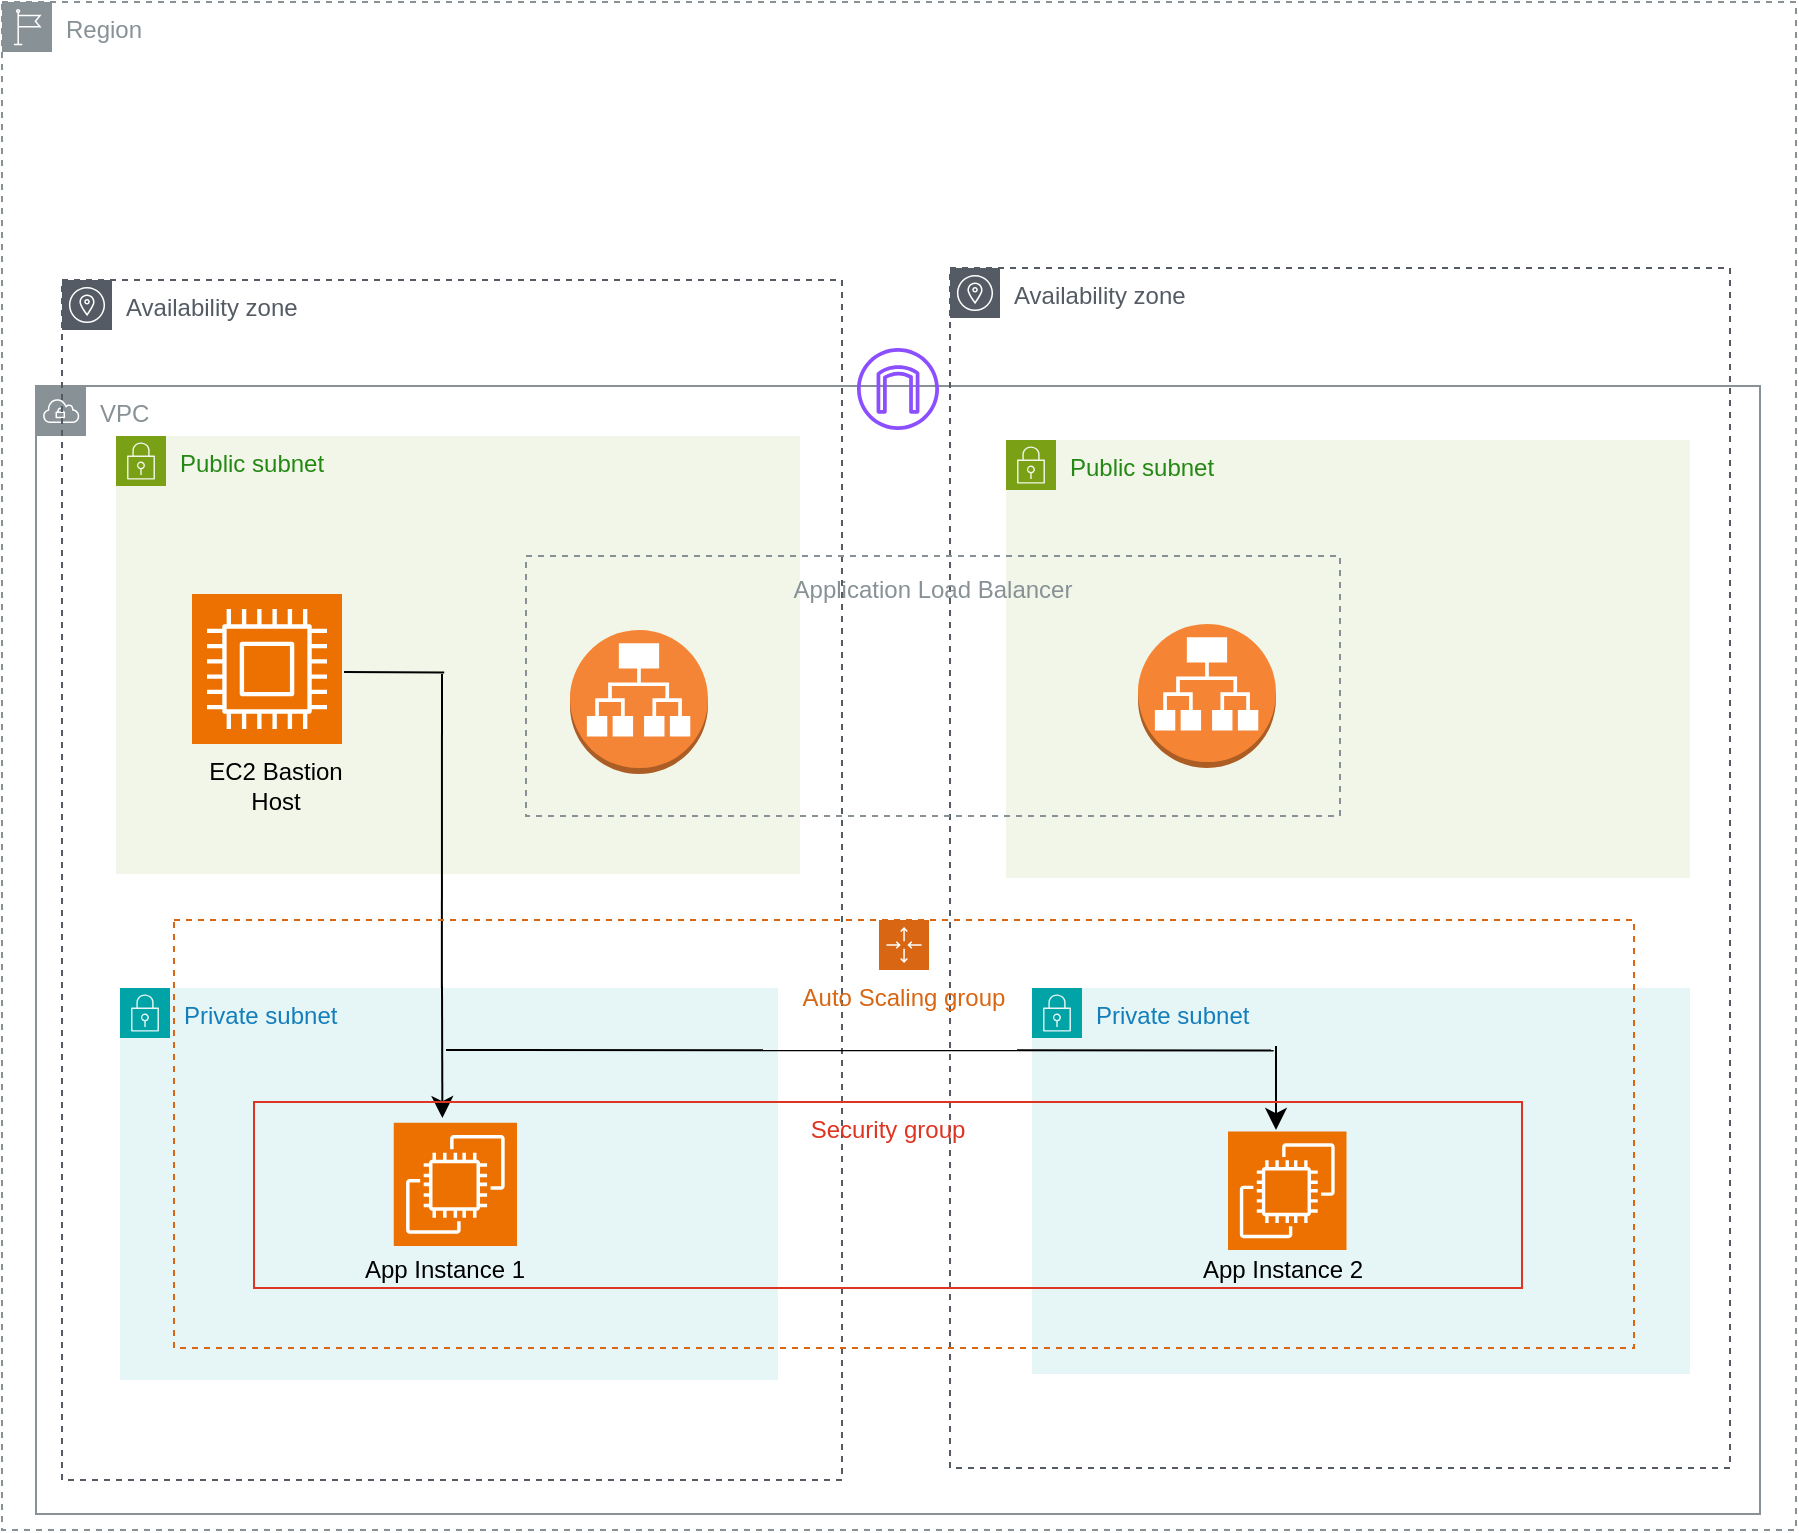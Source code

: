 <mxfile version="26.1.1">
  <diagram name="Page-1" id="dRqQN23ut3cL4cNerAWu">
    <mxGraphModel dx="2074" dy="1588" grid="0" gridSize="10" guides="1" tooltips="1" connect="1" arrows="1" fold="1" page="0" pageScale="1" pageWidth="850" pageHeight="1100" math="0" shadow="0">
      <root>
        <mxCell id="0" />
        <mxCell id="1" parent="0" />
        <mxCell id="wcx3B6jDhubxXja1B4H8-3" value="Region" style="sketch=0;outlineConnect=0;gradientColor=none;html=1;whiteSpace=wrap;fontSize=12;fontStyle=0;shape=mxgraph.aws4.group;grIcon=mxgraph.aws4.group_region;strokeColor=#879196;fillColor=none;verticalAlign=top;align=left;spacingLeft=30;fontColor=#879196;dashed=1;" vertex="1" parent="1">
          <mxGeometry x="-195" y="-501" width="897" height="764" as="geometry" />
        </mxCell>
        <mxCell id="wcx3B6jDhubxXja1B4H8-4" value="VPC" style="sketch=0;outlineConnect=0;gradientColor=none;html=1;whiteSpace=wrap;fontSize=12;fontStyle=0;shape=mxgraph.aws4.group;grIcon=mxgraph.aws4.group_vpc;strokeColor=#879196;fillColor=none;verticalAlign=top;align=left;spacingLeft=30;fontColor=#879196;dashed=0;" vertex="1" parent="1">
          <mxGeometry x="-178" y="-309" width="862" height="564" as="geometry" />
        </mxCell>
        <mxCell id="wcx3B6jDhubxXja1B4H8-5" value="Availability zone" style="sketch=0;outlineConnect=0;gradientColor=none;html=1;whiteSpace=wrap;fontSize=12;fontStyle=0;shape=mxgraph.aws4.group;grIcon=mxgraph.aws4.group_availability_zone;strokeColor=#545B64;fillColor=none;verticalAlign=top;align=left;spacingLeft=30;fontColor=#545B64;dashed=1;" vertex="1" parent="1">
          <mxGeometry x="-165" y="-362" width="390" height="600" as="geometry" />
        </mxCell>
        <mxCell id="wcx3B6jDhubxXja1B4H8-6" value="Availability zone" style="sketch=0;outlineConnect=0;gradientColor=none;html=1;whiteSpace=wrap;fontSize=12;fontStyle=0;shape=mxgraph.aws4.group;grIcon=mxgraph.aws4.group_availability_zone;strokeColor=#545B64;fillColor=none;verticalAlign=top;align=left;spacingLeft=30;fontColor=#545B64;dashed=1;" vertex="1" parent="1">
          <mxGeometry x="279" y="-368" width="390" height="600" as="geometry" />
        </mxCell>
        <mxCell id="wcx3B6jDhubxXja1B4H8-7" value="Public subnet" style="points=[[0,0],[0.25,0],[0.5,0],[0.75,0],[1,0],[1,0.25],[1,0.5],[1,0.75],[1,1],[0.75,1],[0.5,1],[0.25,1],[0,1],[0,0.75],[0,0.5],[0,0.25]];outlineConnect=0;gradientColor=none;html=1;whiteSpace=wrap;fontSize=12;fontStyle=0;container=1;pointerEvents=0;collapsible=0;recursiveResize=0;shape=mxgraph.aws4.group;grIcon=mxgraph.aws4.group_security_group;grStroke=0;strokeColor=#7AA116;fillColor=#F2F6E8;verticalAlign=top;align=left;spacingLeft=30;fontColor=#248814;dashed=0;" vertex="1" parent="1">
          <mxGeometry x="-138" y="-284" width="342" height="219" as="geometry" />
        </mxCell>
        <mxCell id="wcx3B6jDhubxXja1B4H8-25" value="" style="sketch=0;points=[[0,0,0],[0.25,0,0],[0.5,0,0],[0.75,0,0],[1,0,0],[0,1,0],[0.25,1,0],[0.5,1,0],[0.75,1,0],[1,1,0],[0,0.25,0],[0,0.5,0],[0,0.75,0],[1,0.25,0],[1,0.5,0],[1,0.75,0]];outlineConnect=0;fontColor=#232F3E;fillColor=#ED7100;strokeColor=#ffffff;dashed=0;verticalLabelPosition=bottom;verticalAlign=top;align=center;html=1;fontSize=12;fontStyle=0;aspect=fixed;shape=mxgraph.aws4.resourceIcon;resIcon=mxgraph.aws4.compute;" vertex="1" parent="wcx3B6jDhubxXja1B4H8-7">
          <mxGeometry x="38" y="79" width="75" height="75" as="geometry" />
        </mxCell>
        <mxCell id="wcx3B6jDhubxXja1B4H8-32" value="" style="endArrow=none;html=1;rounded=0;fontSize=12;startSize=8;endSize=8;curved=1;exitX=0.487;exitY=0.632;exitDx=0;exitDy=0;exitPerimeter=0;" edge="1" parent="wcx3B6jDhubxXja1B4H8-7" source="wcx3B6jDhubxXja1B4H8-5">
          <mxGeometry width="50" height="50" relative="1" as="geometry">
            <mxPoint x="113" y="169" as="sourcePoint" />
            <mxPoint x="163" y="119" as="targetPoint" />
          </mxGeometry>
        </mxCell>
        <mxCell id="wcx3B6jDhubxXja1B4H8-8" value="Public subnet" style="points=[[0,0],[0.25,0],[0.5,0],[0.75,0],[1,0],[1,0.25],[1,0.5],[1,0.75],[1,1],[0.75,1],[0.5,1],[0.25,1],[0,1],[0,0.75],[0,0.5],[0,0.25]];outlineConnect=0;gradientColor=none;html=1;whiteSpace=wrap;fontSize=12;fontStyle=0;container=1;pointerEvents=0;collapsible=0;recursiveResize=0;shape=mxgraph.aws4.group;grIcon=mxgraph.aws4.group_security_group;grStroke=0;strokeColor=#7AA116;fillColor=#F2F6E8;verticalAlign=top;align=left;spacingLeft=30;fontColor=#248814;dashed=0;" vertex="1" parent="1">
          <mxGeometry x="307" y="-282" width="342" height="219" as="geometry" />
        </mxCell>
        <mxCell id="wcx3B6jDhubxXja1B4H8-16" value="" style="outlineConnect=0;dashed=0;verticalLabelPosition=bottom;verticalAlign=top;align=center;html=1;shape=mxgraph.aws3.application_load_balancer;fillColor=#F58534;gradientColor=none;" vertex="1" parent="wcx3B6jDhubxXja1B4H8-8">
          <mxGeometry x="66" y="92" width="69" height="72" as="geometry" />
        </mxCell>
        <mxCell id="wcx3B6jDhubxXja1B4H8-9" value="Private subnet" style="points=[[0,0],[0.25,0],[0.5,0],[0.75,0],[1,0],[1,0.25],[1,0.5],[1,0.75],[1,1],[0.75,1],[0.5,1],[0.25,1],[0,1],[0,0.75],[0,0.5],[0,0.25]];outlineConnect=0;gradientColor=none;html=1;whiteSpace=wrap;fontSize=12;fontStyle=0;container=1;pointerEvents=0;collapsible=0;recursiveResize=0;shape=mxgraph.aws4.group;grIcon=mxgraph.aws4.group_security_group;grStroke=0;strokeColor=#00A4A6;fillColor=#E6F6F7;verticalAlign=top;align=left;spacingLeft=30;fontColor=#147EBA;dashed=0;" vertex="1" parent="1">
          <mxGeometry x="-136" y="-8" width="329" height="196" as="geometry" />
        </mxCell>
        <mxCell id="wcx3B6jDhubxXja1B4H8-10" value="Private subnet" style="points=[[0,0],[0.25,0],[0.5,0],[0.75,0],[1,0],[1,0.25],[1,0.5],[1,0.75],[1,1],[0.75,1],[0.5,1],[0.25,1],[0,1],[0,0.75],[0,0.5],[0,0.25]];outlineConnect=0;gradientColor=none;html=1;whiteSpace=wrap;fontSize=12;fontStyle=0;container=1;pointerEvents=0;collapsible=0;recursiveResize=0;shape=mxgraph.aws4.group;grIcon=mxgraph.aws4.group_security_group;grStroke=0;strokeColor=#00A4A6;fillColor=#E6F6F7;verticalAlign=top;align=left;spacingLeft=30;fontColor=#147EBA;dashed=0;" vertex="1" parent="1">
          <mxGeometry x="320" y="-8" width="329" height="193" as="geometry" />
        </mxCell>
        <mxCell id="wcx3B6jDhubxXja1B4H8-11" value="Auto Scaling group" style="points=[[0,0],[0.25,0],[0.5,0],[0.75,0],[1,0],[1,0.25],[1,0.5],[1,0.75],[1,1],[0.75,1],[0.5,1],[0.25,1],[0,1],[0,0.75],[0,0.5],[0,0.25]];outlineConnect=0;gradientColor=none;html=1;whiteSpace=wrap;fontSize=12;fontStyle=0;container=1;pointerEvents=0;collapsible=0;recursiveResize=0;shape=mxgraph.aws4.groupCenter;grIcon=mxgraph.aws4.group_auto_scaling_group;grStroke=1;strokeColor=#D86613;fillColor=none;verticalAlign=top;align=center;fontColor=#D86613;dashed=1;spacingTop=25;" vertex="1" parent="1">
          <mxGeometry x="-109" y="-42" width="730" height="214" as="geometry" />
        </mxCell>
        <mxCell id="wcx3B6jDhubxXja1B4H8-33" value="" style="endArrow=none;html=1;rounded=0;fontSize=12;startSize=8;endSize=8;curved=1;entryX=0.415;entryY=0.652;entryDx=0;entryDy=0;entryPerimeter=0;" edge="1" parent="wcx3B6jDhubxXja1B4H8-11" target="wcx3B6jDhubxXja1B4H8-6">
          <mxGeometry width="50" height="50" relative="1" as="geometry">
            <mxPoint x="136" y="65" as="sourcePoint" />
            <mxPoint x="186" y="15" as="targetPoint" />
          </mxGeometry>
        </mxCell>
        <mxCell id="wcx3B6jDhubxXja1B4H8-34" value="" style="endArrow=classic;html=1;rounded=0;fontSize=12;startSize=8;endSize=8;curved=1;entryX=0.806;entryY=0.151;entryDx=0;entryDy=0;entryPerimeter=0;" edge="1" parent="wcx3B6jDhubxXja1B4H8-11" target="wcx3B6jDhubxXja1B4H8-13">
          <mxGeometry width="50" height="50" relative="1" as="geometry">
            <mxPoint x="551" y="63" as="sourcePoint" />
            <mxPoint x="601" y="18" as="targetPoint" />
          </mxGeometry>
        </mxCell>
        <mxCell id="wcx3B6jDhubxXja1B4H8-36" value="" style="endArrow=classic;html=1;rounded=0;fontSize=12;startSize=8;endSize=8;curved=1;entryX=0.147;entryY=0.108;entryDx=0;entryDy=0;entryPerimeter=0;" edge="1" parent="wcx3B6jDhubxXja1B4H8-11">
          <mxGeometry width="50" height="50" relative="1" as="geometry">
            <mxPoint x="134" y="33" as="sourcePoint" />
            <mxPoint x="134.198" y="99.044" as="targetPoint" />
          </mxGeometry>
        </mxCell>
        <mxCell id="wcx3B6jDhubxXja1B4H8-13" value="Security group" style="fillColor=none;strokeColor=#DD3522;verticalAlign=top;fontStyle=0;fontColor=#DD3522;whiteSpace=wrap;html=1;" vertex="1" parent="1">
          <mxGeometry x="-69" y="49" width="634" height="93" as="geometry" />
        </mxCell>
        <mxCell id="wcx3B6jDhubxXja1B4H8-14" style="edgeStyle=none;curved=1;rounded=0;orthogonalLoop=1;jettySize=auto;html=1;exitX=0.5;exitY=0;exitDx=0;exitDy=0;fontSize=12;startSize=8;endSize=8;" edge="1" parent="1" source="wcx3B6jDhubxXja1B4H8-13" target="wcx3B6jDhubxXja1B4H8-13">
          <mxGeometry relative="1" as="geometry" />
        </mxCell>
        <mxCell id="wcx3B6jDhubxXja1B4H8-15" value="" style="outlineConnect=0;dashed=0;verticalLabelPosition=bottom;verticalAlign=top;align=center;html=1;shape=mxgraph.aws3.application_load_balancer;fillColor=#F58536;gradientColor=none;" vertex="1" parent="1">
          <mxGeometry x="89" y="-187" width="69" height="72" as="geometry" />
        </mxCell>
        <mxCell id="wcx3B6jDhubxXja1B4H8-17" value="Application Load Balancer" style="outlineConnect=0;gradientColor=none;html=1;whiteSpace=wrap;fontSize=12;fontStyle=0;strokeColor=#879196;fillColor=none;verticalAlign=top;align=center;fontColor=#879196;dashed=1;spacingTop=3;" vertex="1" parent="1">
          <mxGeometry x="67" y="-224" width="407" height="130" as="geometry" />
        </mxCell>
        <mxCell id="wcx3B6jDhubxXja1B4H8-18" value="" style="sketch=0;outlineConnect=0;fontColor=#232F3E;gradientColor=none;fillColor=#8C4FFF;strokeColor=none;dashed=0;verticalLabelPosition=bottom;verticalAlign=top;align=center;html=1;fontSize=12;fontStyle=0;aspect=fixed;pointerEvents=1;shape=mxgraph.aws4.internet_gateway;" vertex="1" parent="1">
          <mxGeometry x="232.5" y="-328" width="41" height="41" as="geometry" />
        </mxCell>
        <mxCell id="wcx3B6jDhubxXja1B4H8-19" value="" style="sketch=0;points=[[0,0,0],[0.25,0,0],[0.5,0,0],[0.75,0,0],[1,0,0],[0,1,0],[0.25,1,0],[0.5,1,0],[0.75,1,0],[1,1,0],[0,0.25,0],[0,0.5,0],[0,0.75,0],[1,0.25,0],[1,0.5,0],[1,0.75,0]];outlineConnect=0;fontColor=#232F3E;fillColor=#ED7100;strokeColor=#ffffff;dashed=0;verticalLabelPosition=bottom;verticalAlign=top;align=center;html=1;fontSize=12;fontStyle=0;aspect=fixed;shape=mxgraph.aws4.resourceIcon;resIcon=mxgraph.aws4.ec2;" vertex="1" parent="1">
          <mxGeometry x="0.88" y="59.38" width="61.62" height="61.62" as="geometry" />
        </mxCell>
        <mxCell id="wcx3B6jDhubxXja1B4H8-20" value="" style="sketch=0;points=[[0,0,0],[0.25,0,0],[0.5,0,0],[0.75,0,0],[1,0,0],[0,1,0],[0.25,1,0],[0.5,1,0],[0.75,1,0],[1,1,0],[0,0.25,0],[0,0.5,0],[0,0.75,0],[1,0.25,0],[1,0.5,0],[1,0.75,0]];outlineConnect=0;fontColor=#232F3E;fillColor=#ED7100;strokeColor=#ffffff;dashed=0;verticalLabelPosition=bottom;verticalAlign=top;align=center;html=1;fontSize=12;fontStyle=0;aspect=fixed;shape=mxgraph.aws4.resourceIcon;resIcon=mxgraph.aws4.ec2;" vertex="1" parent="1">
          <mxGeometry x="418" y="63.75" width="59.25" height="59.25" as="geometry" />
        </mxCell>
        <mxCell id="wcx3B6jDhubxXja1B4H8-22" value="App Instance 1" style="text;html=1;align=center;verticalAlign=middle;whiteSpace=wrap;rounded=0;" vertex="1" parent="1">
          <mxGeometry x="-15.5" y="117.63" width="82.5" height="30" as="geometry" />
        </mxCell>
        <mxCell id="wcx3B6jDhubxXja1B4H8-24" value="App Instance 2" style="text;html=1;align=center;verticalAlign=middle;whiteSpace=wrap;rounded=0;" vertex="1" parent="1">
          <mxGeometry x="404" y="117.63" width="82.5" height="30" as="geometry" />
        </mxCell>
        <mxCell id="wcx3B6jDhubxXja1B4H8-27" value="EC2 Bastion Host" style="text;html=1;align=center;verticalAlign=middle;whiteSpace=wrap;rounded=0;" vertex="1" parent="1">
          <mxGeometry x="-101.5" y="-124" width="86" height="30" as="geometry" />
        </mxCell>
        <mxCell id="wcx3B6jDhubxXja1B4H8-31" value="" style="endArrow=none;html=1;rounded=0;fontSize=12;startSize=8;endSize=8;curved=1;entryX=0.49;entryY=0.327;entryDx=0;entryDy=0;entryPerimeter=0;" edge="1" parent="1" target="wcx3B6jDhubxXja1B4H8-5">
          <mxGeometry width="50" height="50" relative="1" as="geometry">
            <mxPoint x="-24" y="-166" as="sourcePoint" />
            <mxPoint x="26" y="-216" as="targetPoint" />
          </mxGeometry>
        </mxCell>
      </root>
    </mxGraphModel>
  </diagram>
</mxfile>
